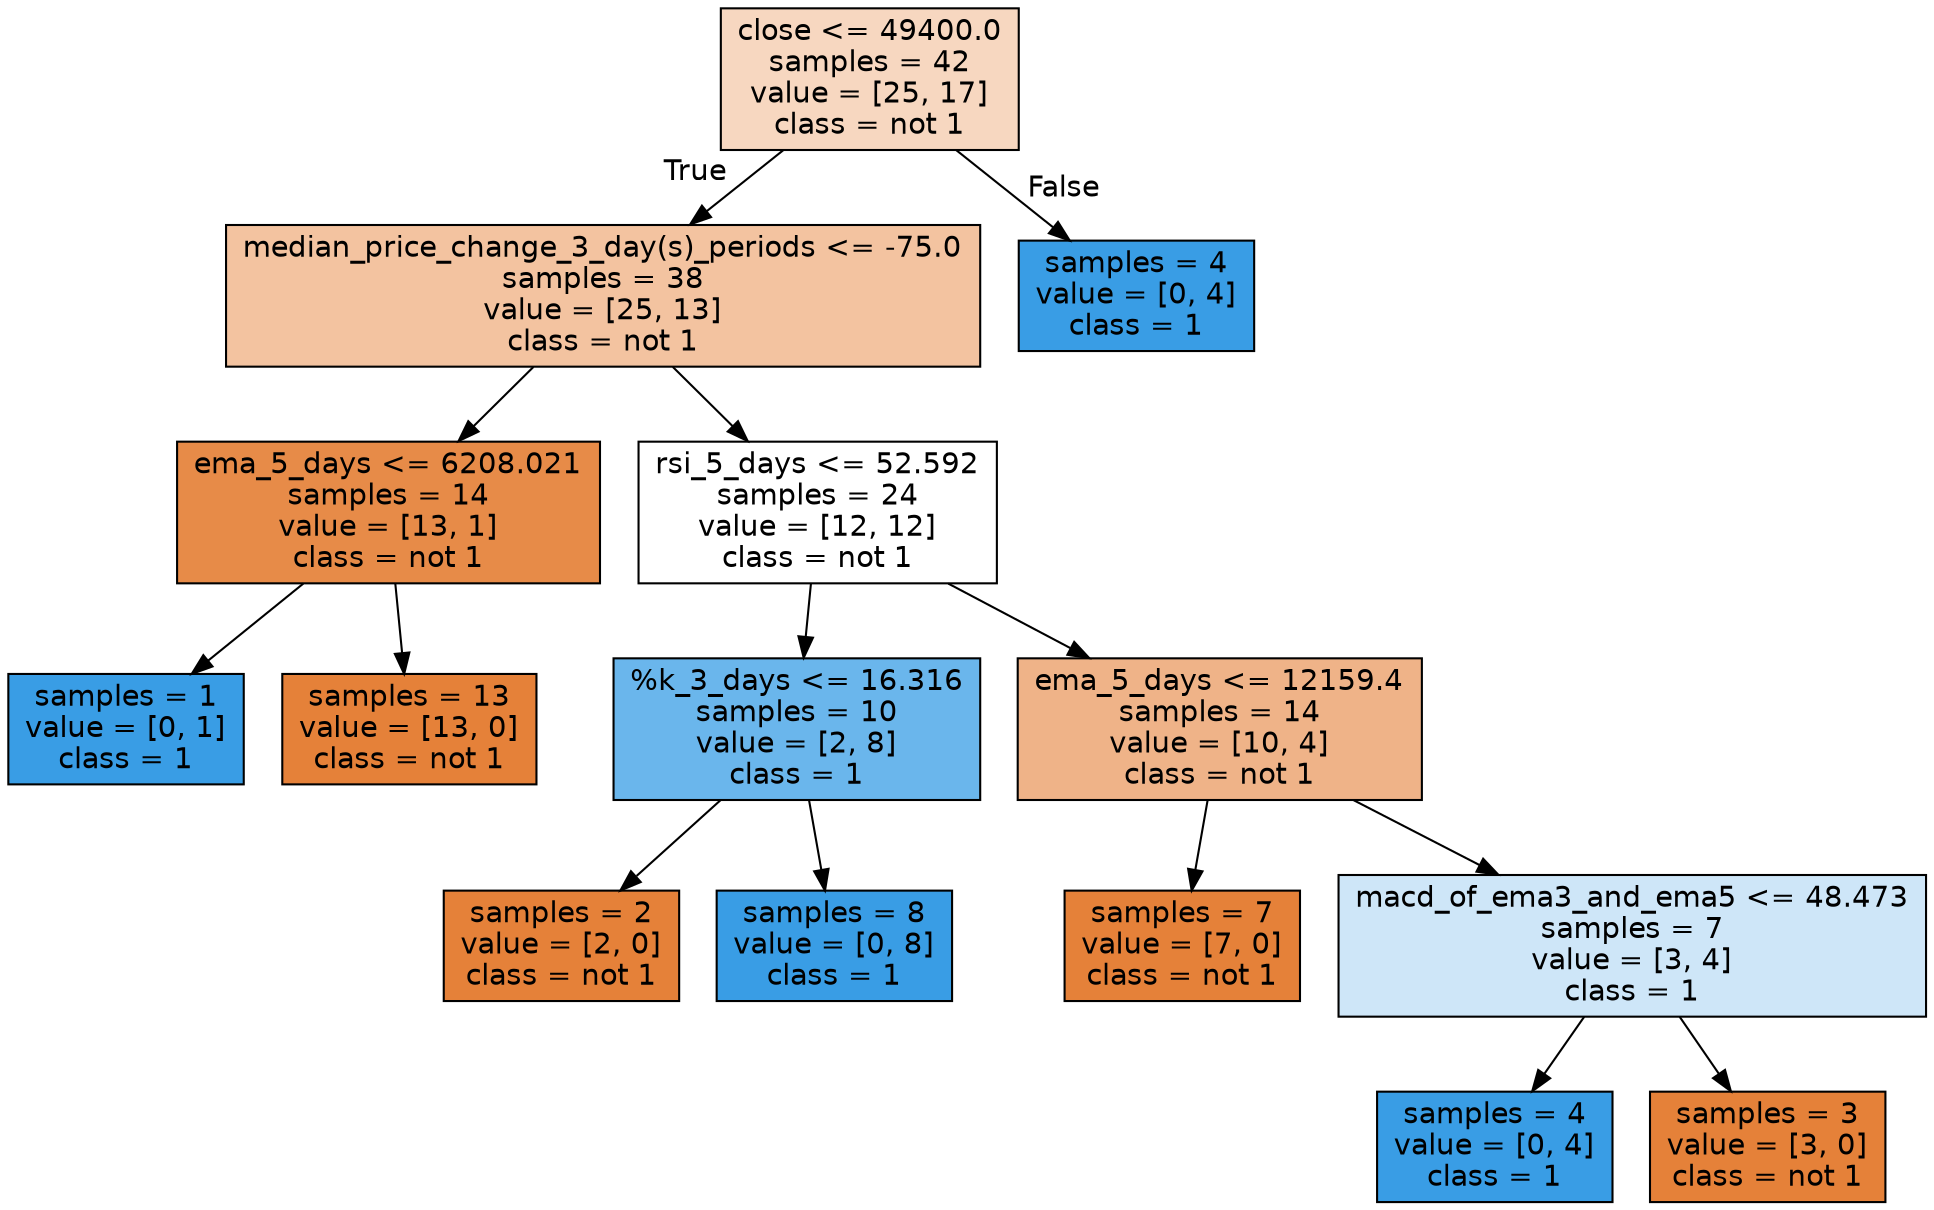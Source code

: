 digraph Tree {
node [shape=box, style="filled", color="black", fontname="helvetica"] ;
edge [fontname="helvetica"] ;
0 [label="close <= 49400.0\nsamples = 42\nvalue = [25, 17]\nclass = not 1", fillcolor="#f7d7c0"] ;
1 [label="median_price_change_3_day(s)_periods <= -75.0\nsamples = 38\nvalue = [25, 13]\nclass = not 1", fillcolor="#f3c3a0"] ;
0 -> 1 [labeldistance=2.5, labelangle=45, headlabel="True"] ;
2 [label="ema_5_days <= 6208.021\nsamples = 14\nvalue = [13, 1]\nclass = not 1", fillcolor="#e78b48"] ;
1 -> 2 ;
3 [label="samples = 1\nvalue = [0, 1]\nclass = 1", fillcolor="#399de5"] ;
2 -> 3 ;
4 [label="samples = 13\nvalue = [13, 0]\nclass = not 1", fillcolor="#e58139"] ;
2 -> 4 ;
5 [label="rsi_5_days <= 52.592\nsamples = 24\nvalue = [12, 12]\nclass = not 1", fillcolor="#ffffff"] ;
1 -> 5 ;
6 [label="%k_3_days <= 16.316\nsamples = 10\nvalue = [2, 8]\nclass = 1", fillcolor="#6ab6ec"] ;
5 -> 6 ;
7 [label="samples = 2\nvalue = [2, 0]\nclass = not 1", fillcolor="#e58139"] ;
6 -> 7 ;
8 [label="samples = 8\nvalue = [0, 8]\nclass = 1", fillcolor="#399de5"] ;
6 -> 8 ;
9 [label="ema_5_days <= 12159.4\nsamples = 14\nvalue = [10, 4]\nclass = not 1", fillcolor="#efb388"] ;
5 -> 9 ;
10 [label="samples = 7\nvalue = [7, 0]\nclass = not 1", fillcolor="#e58139"] ;
9 -> 10 ;
11 [label="macd_of_ema3_and_ema5 <= 48.473\nsamples = 7\nvalue = [3, 4]\nclass = 1", fillcolor="#cee6f8"] ;
9 -> 11 ;
12 [label="samples = 4\nvalue = [0, 4]\nclass = 1", fillcolor="#399de5"] ;
11 -> 12 ;
13 [label="samples = 3\nvalue = [3, 0]\nclass = not 1", fillcolor="#e58139"] ;
11 -> 13 ;
14 [label="samples = 4\nvalue = [0, 4]\nclass = 1", fillcolor="#399de5"] ;
0 -> 14 [labeldistance=2.5, labelangle=-45, headlabel="False"] ;
}